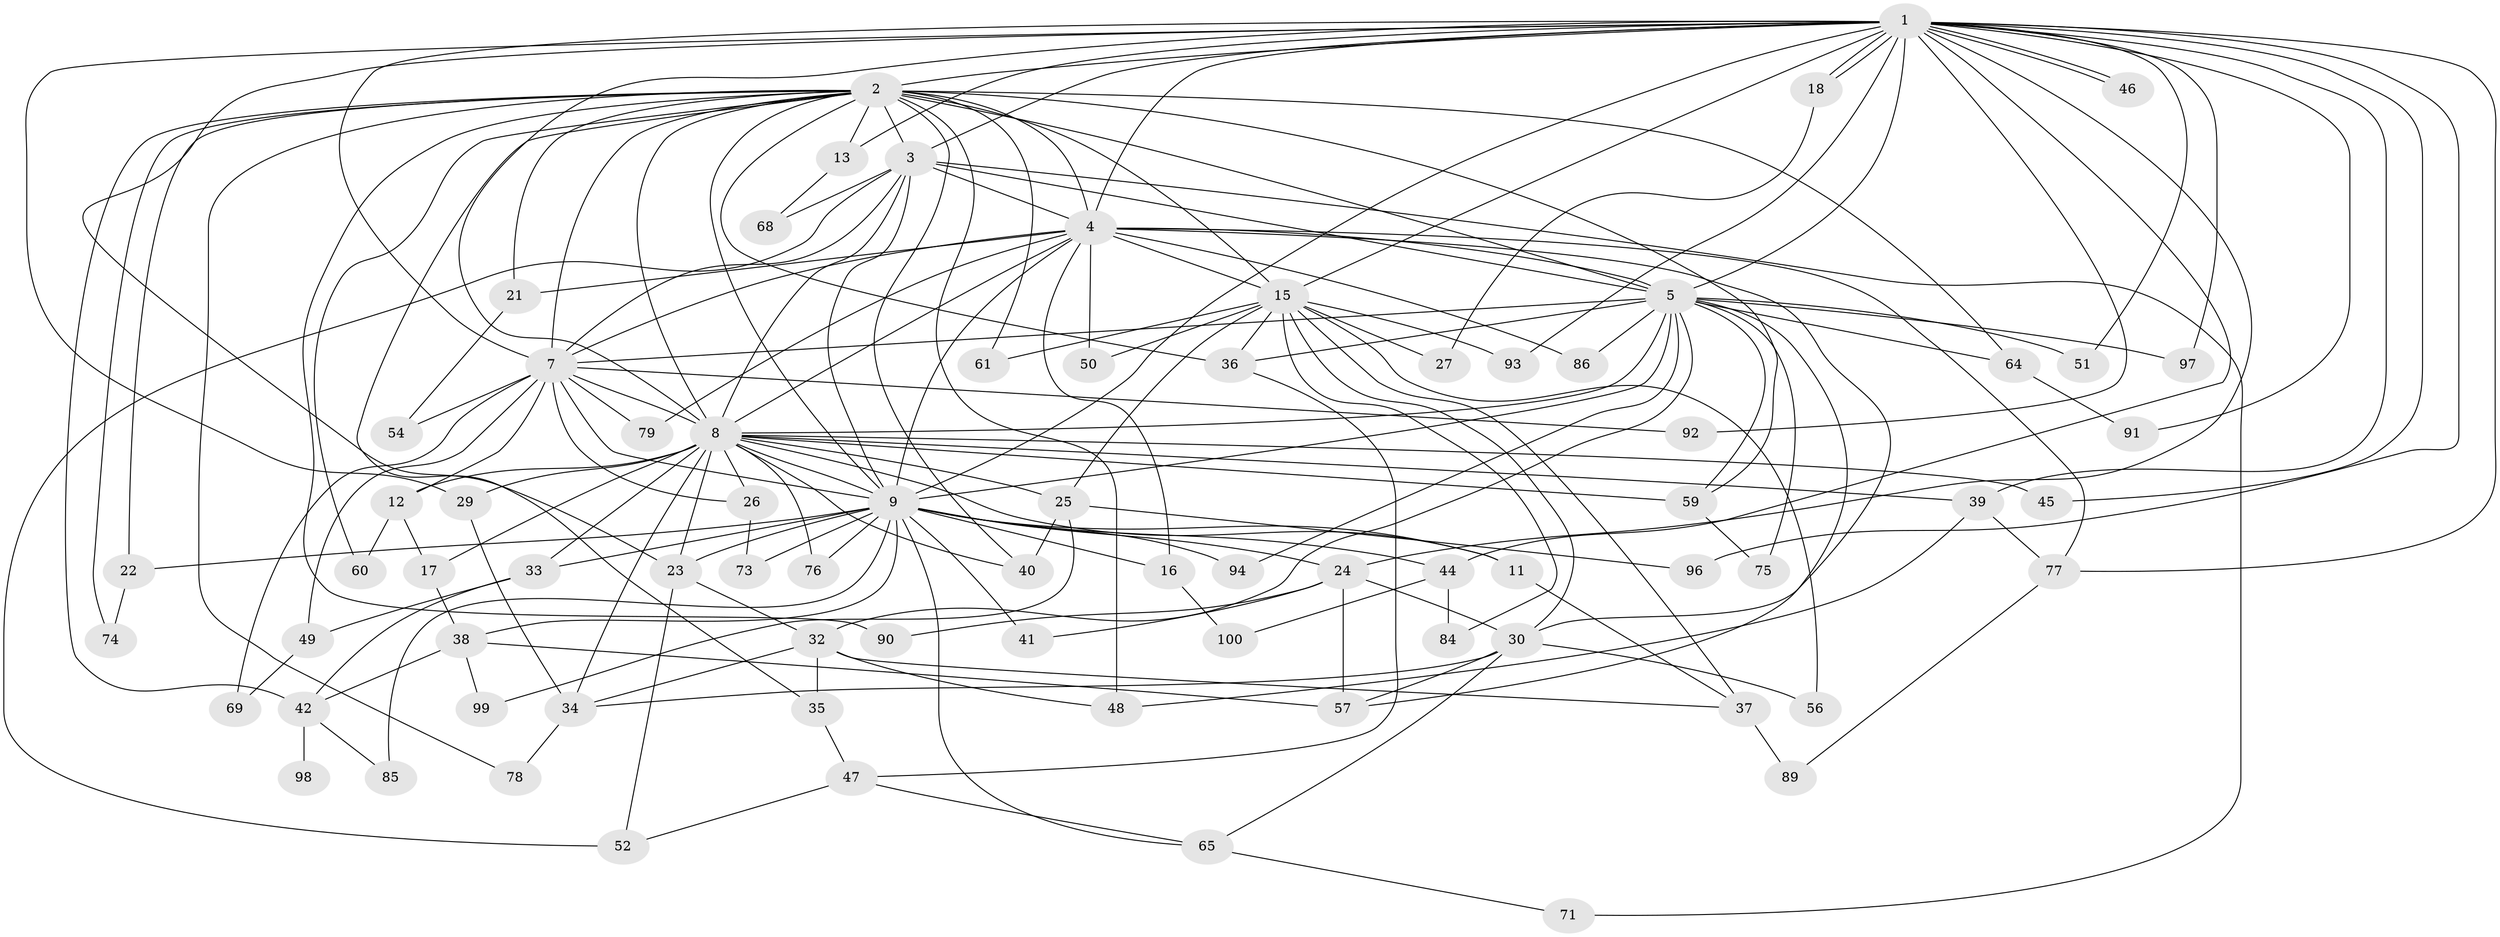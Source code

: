 // original degree distribution, {28: 0.01, 15: 0.02, 18: 0.01, 11: 0.01, 19: 0.02, 17: 0.01, 23: 0.01, 22: 0.01, 3: 0.23, 4: 0.12, 2: 0.47, 13: 0.01, 5: 0.04, 6: 0.02, 7: 0.01}
// Generated by graph-tools (version 1.1) at 2025/38/02/21/25 10:38:53]
// undirected, 76 vertices, 179 edges
graph export_dot {
graph [start="1"]
  node [color=gray90,style=filled];
  1 [super="+28"];
  2 [super="+6"];
  3 [super="+20"];
  4 [super="+58"];
  5 [super="+10"];
  7 [super="+14"];
  8 [super="+43"];
  9 [super="+19"];
  11;
  12;
  13;
  15 [super="+55"];
  16;
  17;
  18;
  21;
  22;
  23 [super="+53"];
  24;
  25 [super="+80"];
  26;
  27;
  29 [super="+70"];
  30 [super="+31"];
  32;
  33;
  34;
  35;
  36 [super="+95"];
  37 [super="+66"];
  38 [super="+82"];
  39 [super="+81"];
  40;
  41;
  42 [super="+67"];
  44;
  45;
  46;
  47;
  48;
  49;
  50;
  51;
  52 [super="+62"];
  54;
  56;
  57 [super="+72"];
  59 [super="+63"];
  60;
  61;
  64;
  65 [super="+83"];
  68;
  69;
  71;
  73;
  74;
  75;
  76;
  77 [super="+87"];
  78;
  79;
  84 [super="+88"];
  85;
  86;
  89;
  90;
  91;
  92;
  93;
  94;
  96;
  97;
  98;
  99;
  100;
  1 -- 2 [weight=2];
  1 -- 3;
  1 -- 4;
  1 -- 5 [weight=3];
  1 -- 7;
  1 -- 8;
  1 -- 9;
  1 -- 13;
  1 -- 15;
  1 -- 18;
  1 -- 18;
  1 -- 23;
  1 -- 24;
  1 -- 29;
  1 -- 39;
  1 -- 44;
  1 -- 45;
  1 -- 46;
  1 -- 46;
  1 -- 51;
  1 -- 91;
  1 -- 92;
  1 -- 93;
  1 -- 96;
  1 -- 97;
  1 -- 77;
  2 -- 3 [weight=2];
  2 -- 4 [weight=2];
  2 -- 5 [weight=4];
  2 -- 7 [weight=2];
  2 -- 8 [weight=2];
  2 -- 9 [weight=2];
  2 -- 13;
  2 -- 15;
  2 -- 21;
  2 -- 35;
  2 -- 40;
  2 -- 59;
  2 -- 64;
  2 -- 74;
  2 -- 78;
  2 -- 22;
  2 -- 90;
  2 -- 36;
  2 -- 42;
  2 -- 48;
  2 -- 60;
  2 -- 61;
  3 -- 4 [weight=2];
  3 -- 5 [weight=3];
  3 -- 7;
  3 -- 8;
  3 -- 9 [weight=2];
  3 -- 52;
  3 -- 68;
  3 -- 71;
  4 -- 5 [weight=2];
  4 -- 7 [weight=2];
  4 -- 8;
  4 -- 9;
  4 -- 16;
  4 -- 21;
  4 -- 30;
  4 -- 50;
  4 -- 79;
  4 -- 86;
  4 -- 77;
  4 -- 15;
  5 -- 7 [weight=2];
  5 -- 8 [weight=2];
  5 -- 9 [weight=2];
  5 -- 57;
  5 -- 64;
  5 -- 32;
  5 -- 97;
  5 -- 36;
  5 -- 75;
  5 -- 51;
  5 -- 86;
  5 -- 59;
  5 -- 94;
  7 -- 8;
  7 -- 9;
  7 -- 12;
  7 -- 26;
  7 -- 49;
  7 -- 54;
  7 -- 69;
  7 -- 79;
  7 -- 92;
  8 -- 9;
  8 -- 11;
  8 -- 12;
  8 -- 17;
  8 -- 25;
  8 -- 26;
  8 -- 29;
  8 -- 33;
  8 -- 39;
  8 -- 40;
  8 -- 45;
  8 -- 59;
  8 -- 76;
  8 -- 34;
  8 -- 23;
  9 -- 11;
  9 -- 16;
  9 -- 22;
  9 -- 24;
  9 -- 33;
  9 -- 38;
  9 -- 41;
  9 -- 44;
  9 -- 65;
  9 -- 73;
  9 -- 85;
  9 -- 94;
  9 -- 76;
  9 -- 23;
  11 -- 37;
  12 -- 17;
  12 -- 60;
  13 -- 68;
  15 -- 25;
  15 -- 27;
  15 -- 36;
  15 -- 37;
  15 -- 50;
  15 -- 56;
  15 -- 61;
  15 -- 84;
  15 -- 93;
  15 -- 30;
  16 -- 100;
  17 -- 38;
  18 -- 27;
  21 -- 54;
  22 -- 74;
  23 -- 32;
  23 -- 52;
  24 -- 30;
  24 -- 41;
  24 -- 57;
  24 -- 90;
  25 -- 96;
  25 -- 99;
  25 -- 40;
  26 -- 73;
  29 -- 34;
  30 -- 34;
  30 -- 56;
  30 -- 65;
  30 -- 57;
  32 -- 34;
  32 -- 35;
  32 -- 48;
  32 -- 37;
  33 -- 42;
  33 -- 49;
  34 -- 78;
  35 -- 47;
  36 -- 47;
  37 -- 89;
  38 -- 99;
  38 -- 57;
  38 -- 42;
  39 -- 77;
  39 -- 48;
  42 -- 98 [weight=2];
  42 -- 85;
  44 -- 84;
  44 -- 100;
  47 -- 52;
  47 -- 65;
  49 -- 69;
  59 -- 75;
  64 -- 91;
  65 -- 71;
  77 -- 89;
}
